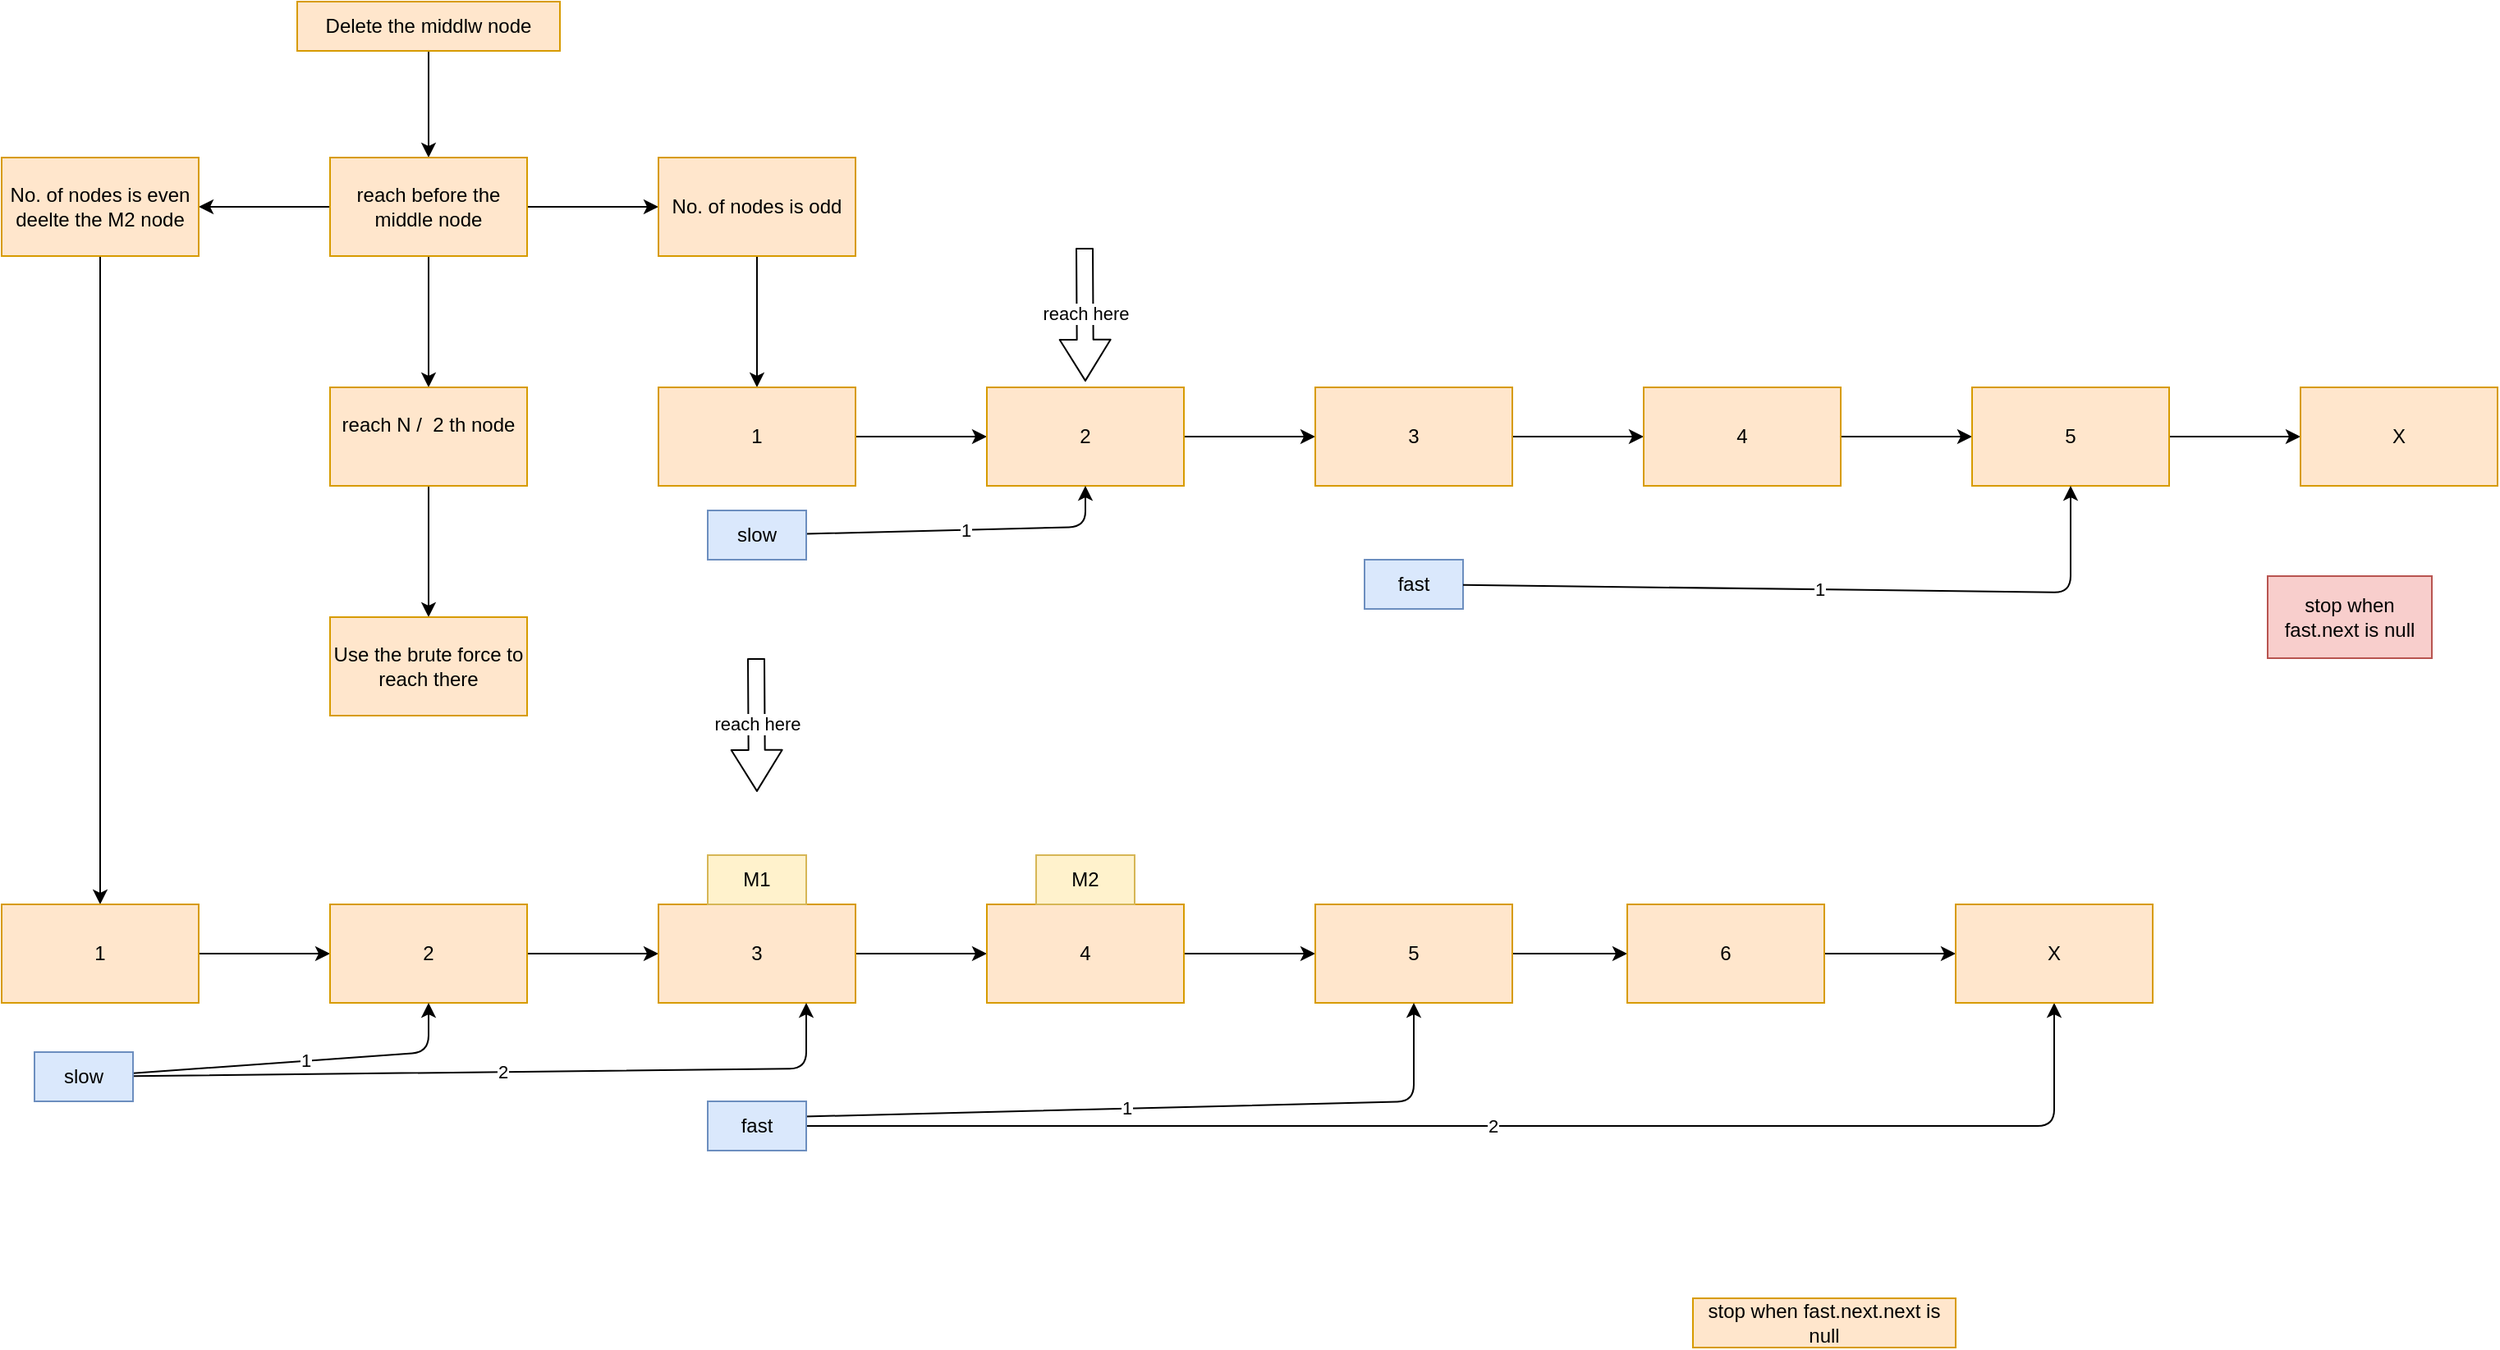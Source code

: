 <mxfile>
    <diagram id="i0QQz_G5CmfFqXUnM4KG" name="Page-1">
        <mxGraphModel dx="1284" dy="637" grid="1" gridSize="10" guides="1" tooltips="1" connect="1" arrows="1" fold="1" page="1" pageScale="1" pageWidth="827" pageHeight="1169" math="0" shadow="0">
            <root>
                <mxCell id="0"/>
                <mxCell id="1" parent="0"/>
                <mxCell id="4" value="" style="edgeStyle=none;html=1;" parent="1" source="2" target="3" edge="1">
                    <mxGeometry relative="1" as="geometry"/>
                </mxCell>
                <UserObject label="Delete the middlw node" link="https://takeuforward.org/linked-list/delete-the-middle-node-of-the-linked-list" id="2">
                    <mxCell style="text;strokeColor=#d79b00;align=center;fillColor=#ffe6cc;html=1;verticalAlign=middle;whiteSpace=wrap;rounded=0;" parent="1" vertex="1">
                        <mxGeometry x="290" y="20" width="160" height="30" as="geometry"/>
                    </mxCell>
                </UserObject>
                <mxCell id="6" value="" style="edgeStyle=none;html=1;" parent="1" source="3" target="5" edge="1">
                    <mxGeometry relative="1" as="geometry"/>
                </mxCell>
                <mxCell id="8" value="" style="edgeStyle=none;html=1;" parent="1" source="3" target="7" edge="1">
                    <mxGeometry relative="1" as="geometry"/>
                </mxCell>
                <mxCell id="10" value="" style="edgeStyle=none;html=1;" parent="1" source="3" target="9" edge="1">
                    <mxGeometry relative="1" as="geometry"/>
                </mxCell>
                <mxCell id="3" value="reach before the middle node" style="whiteSpace=wrap;html=1;fillColor=#ffe6cc;strokeColor=#d79b00;gradientColor=none;rounded=0;" parent="1" vertex="1">
                    <mxGeometry x="310" y="115" width="120" height="60" as="geometry"/>
                </mxCell>
                <mxCell id="14" value="" style="edgeStyle=none;html=1;" parent="1" source="5" target="13" edge="1">
                    <mxGeometry relative="1" as="geometry"/>
                </mxCell>
                <mxCell id="5" value="No. of nodes is even&lt;div&gt;deelte the M2 node&lt;/div&gt;" style="whiteSpace=wrap;html=1;fillColor=#ffe6cc;strokeColor=#d79b00;gradientColor=none;rounded=0;" parent="1" vertex="1">
                    <mxGeometry x="110" y="115" width="120" height="60" as="geometry"/>
                </mxCell>
                <mxCell id="36" value="" style="edgeStyle=none;html=1;" parent="1" source="7" target="35" edge="1">
                    <mxGeometry relative="1" as="geometry"/>
                </mxCell>
                <mxCell id="7" value="No. of nodes is odd" style="whiteSpace=wrap;html=1;fillColor=#ffe6cc;strokeColor=#d79b00;gradientColor=none;rounded=0;" parent="1" vertex="1">
                    <mxGeometry x="510" y="115" width="120" height="60" as="geometry"/>
                </mxCell>
                <mxCell id="12" value="" style="edgeStyle=none;html=1;" parent="1" source="9" target="11" edge="1">
                    <mxGeometry relative="1" as="geometry"/>
                </mxCell>
                <mxCell id="9" value="reach N /&amp;nbsp; 2 th node&lt;div&gt;&lt;br&gt;&lt;/div&gt;" style="whiteSpace=wrap;html=1;fillColor=#ffe6cc;strokeColor=#d79b00;gradientColor=none;rounded=0;" parent="1" vertex="1">
                    <mxGeometry x="310" y="255" width="120" height="60" as="geometry"/>
                </mxCell>
                <mxCell id="11" value="Use the brute force to reach there" style="whiteSpace=wrap;html=1;fillColor=#ffe6cc;strokeColor=#d79b00;gradientColor=none;rounded=0;" parent="1" vertex="1">
                    <mxGeometry x="310" y="395" width="120" height="60" as="geometry"/>
                </mxCell>
                <mxCell id="16" value="" style="edgeStyle=none;html=1;" parent="1" source="13" target="15" edge="1">
                    <mxGeometry relative="1" as="geometry"/>
                </mxCell>
                <mxCell id="13" value="1" style="whiteSpace=wrap;html=1;fillColor=#ffe6cc;strokeColor=#d79b00;gradientColor=none;rounded=0;" parent="1" vertex="1">
                    <mxGeometry x="110" y="570" width="120" height="60" as="geometry"/>
                </mxCell>
                <mxCell id="18" value="" style="edgeStyle=none;html=1;" parent="1" source="15" target="17" edge="1">
                    <mxGeometry relative="1" as="geometry"/>
                </mxCell>
                <mxCell id="15" value="2" style="whiteSpace=wrap;html=1;fillColor=#ffe6cc;strokeColor=#d79b00;gradientColor=none;rounded=0;" parent="1" vertex="1">
                    <mxGeometry x="310" y="570" width="120" height="60" as="geometry"/>
                </mxCell>
                <mxCell id="20" value="" style="edgeStyle=none;html=1;" parent="1" source="17" target="19" edge="1">
                    <mxGeometry relative="1" as="geometry"/>
                </mxCell>
                <mxCell id="17" value="3" style="whiteSpace=wrap;html=1;fillColor=#ffe6cc;strokeColor=#d79b00;gradientColor=none;rounded=0;" parent="1" vertex="1">
                    <mxGeometry x="510" y="570" width="120" height="60" as="geometry"/>
                </mxCell>
                <mxCell id="22" value="" style="edgeStyle=none;html=1;" parent="1" source="19" target="21" edge="1">
                    <mxGeometry relative="1" as="geometry"/>
                </mxCell>
                <mxCell id="19" value="4" style="whiteSpace=wrap;html=1;fillColor=#ffe6cc;strokeColor=#d79b00;gradientColor=none;rounded=0;" parent="1" vertex="1">
                    <mxGeometry x="710" y="570" width="120" height="60" as="geometry"/>
                </mxCell>
                <mxCell id="24" value="" style="edgeStyle=none;html=1;" parent="1" source="21" target="23" edge="1">
                    <mxGeometry relative="1" as="geometry"/>
                </mxCell>
                <mxCell id="21" value="5" style="whiteSpace=wrap;html=1;fillColor=#ffe6cc;strokeColor=#d79b00;gradientColor=none;rounded=0;" parent="1" vertex="1">
                    <mxGeometry x="910" y="570" width="120" height="60" as="geometry"/>
                </mxCell>
                <mxCell id="33" value="" style="edgeStyle=none;html=1;" parent="1" source="23" target="32" edge="1">
                    <mxGeometry relative="1" as="geometry"/>
                </mxCell>
                <mxCell id="23" value="6" style="whiteSpace=wrap;html=1;fillColor=#ffe6cc;strokeColor=#d79b00;gradientColor=none;rounded=0;" parent="1" vertex="1">
                    <mxGeometry x="1100" y="570" width="120" height="60" as="geometry"/>
                </mxCell>
                <mxCell id="25" value="reach here" style="edgeStyle=none;orthogonalLoop=1;jettySize=auto;html=1;shape=flexArrow;rounded=1;startSize=8;endSize=8;entryX=0.404;entryY=0.024;entryDx=0;entryDy=0;entryPerimeter=0;" parent="1" edge="1">
                    <mxGeometry width="100" relative="1" as="geometry">
                        <mxPoint x="569.5" y="420" as="sourcePoint"/>
                        <mxPoint x="569.98" y="501.44" as="targetPoint"/>
                        <Array as="points"/>
                    </mxGeometry>
                </mxCell>
                <mxCell id="29" value="1" style="edgeStyle=none;html=1;entryX=0.5;entryY=1;entryDx=0;entryDy=0;" parent="1" source="26" target="15" edge="1">
                    <mxGeometry relative="1" as="geometry">
                        <Array as="points">
                            <mxPoint x="370" y="660"/>
                        </Array>
                    </mxGeometry>
                </mxCell>
                <mxCell id="31" value="2" style="edgeStyle=none;html=1;entryX=0.75;entryY=1;entryDx=0;entryDy=0;" parent="1" source="26" target="17" edge="1">
                    <mxGeometry relative="1" as="geometry">
                        <Array as="points">
                            <mxPoint x="600" y="670"/>
                        </Array>
                    </mxGeometry>
                </mxCell>
                <mxCell id="26" value="slow" style="text;strokeColor=#6c8ebf;align=center;fillColor=#dae8fc;html=1;verticalAlign=middle;whiteSpace=wrap;rounded=0;" parent="1" vertex="1">
                    <mxGeometry x="130" y="660" width="60" height="30" as="geometry"/>
                </mxCell>
                <mxCell id="28" value="1" style="edgeStyle=none;html=1;entryX=0.5;entryY=1;entryDx=0;entryDy=0;" parent="1" source="27" target="21" edge="1">
                    <mxGeometry relative="1" as="geometry">
                        <Array as="points">
                            <mxPoint x="570" y="700"/>
                            <mxPoint x="970" y="690"/>
                        </Array>
                    </mxGeometry>
                </mxCell>
                <mxCell id="30" value="2" style="edgeStyle=none;html=1;entryX=0.5;entryY=1;entryDx=0;entryDy=0;" parent="1" source="27" target="32" edge="1">
                    <mxGeometry relative="1" as="geometry">
                        <Array as="points">
                            <mxPoint x="1360" y="705"/>
                        </Array>
                    </mxGeometry>
                </mxCell>
                <mxCell id="27" value="fast" style="text;strokeColor=#6c8ebf;align=center;fillColor=#dae8fc;html=1;verticalAlign=middle;whiteSpace=wrap;rounded=0;" parent="1" vertex="1">
                    <mxGeometry x="540" y="690" width="60" height="30" as="geometry"/>
                </mxCell>
                <mxCell id="32" value="X" style="whiteSpace=wrap;html=1;fillColor=#ffe6cc;strokeColor=#d79b00;gradientColor=none;rounded=0;" parent="1" vertex="1">
                    <mxGeometry x="1300" y="570" width="120" height="60" as="geometry"/>
                </mxCell>
                <mxCell id="34" value="stop when fast.next.next is null" style="text;strokeColor=#d79b00;align=center;fillColor=#ffe6cc;html=1;verticalAlign=middle;whiteSpace=wrap;rounded=0;" parent="1" vertex="1">
                    <mxGeometry x="1140" y="810" width="160" height="30" as="geometry"/>
                </mxCell>
                <mxCell id="38" value="" style="edgeStyle=none;html=1;" parent="1" source="35" target="37" edge="1">
                    <mxGeometry relative="1" as="geometry"/>
                </mxCell>
                <mxCell id="35" value="1" style="whiteSpace=wrap;html=1;fillColor=#ffe6cc;strokeColor=#d79b00;gradientColor=none;rounded=0;" parent="1" vertex="1">
                    <mxGeometry x="510" y="255" width="120" height="60" as="geometry"/>
                </mxCell>
                <mxCell id="41" value="" style="edgeStyle=none;html=1;" parent="1" source="37" target="40" edge="1">
                    <mxGeometry relative="1" as="geometry"/>
                </mxCell>
                <mxCell id="37" value="2" style="whiteSpace=wrap;html=1;fillColor=#ffe6cc;strokeColor=#d79b00;gradientColor=none;rounded=0;" parent="1" vertex="1">
                    <mxGeometry x="710" y="255" width="120" height="60" as="geometry"/>
                </mxCell>
                <mxCell id="43" value="" style="edgeStyle=none;html=1;" parent="1" source="40" target="42" edge="1">
                    <mxGeometry relative="1" as="geometry"/>
                </mxCell>
                <mxCell id="40" value="3" style="whiteSpace=wrap;html=1;fillColor=#ffe6cc;strokeColor=#d79b00;gradientColor=none;rounded=0;" parent="1" vertex="1">
                    <mxGeometry x="910" y="255" width="120" height="60" as="geometry"/>
                </mxCell>
                <mxCell id="45" value="" style="edgeStyle=none;html=1;" parent="1" source="42" target="44" edge="1">
                    <mxGeometry relative="1" as="geometry"/>
                </mxCell>
                <mxCell id="42" value="4" style="whiteSpace=wrap;html=1;fillColor=#ffe6cc;strokeColor=#d79b00;gradientColor=none;rounded=0;" parent="1" vertex="1">
                    <mxGeometry x="1110" y="255" width="120" height="60" as="geometry"/>
                </mxCell>
                <mxCell id="53" value="" style="edgeStyle=none;html=1;" parent="1" source="44" target="52" edge="1">
                    <mxGeometry relative="1" as="geometry"/>
                </mxCell>
                <mxCell id="44" value="5" style="whiteSpace=wrap;html=1;fillColor=#ffe6cc;strokeColor=#d79b00;gradientColor=none;rounded=0;" parent="1" vertex="1">
                    <mxGeometry x="1310" y="255" width="120" height="60" as="geometry"/>
                </mxCell>
                <mxCell id="48" value="1" style="edgeStyle=none;html=1;entryX=0.5;entryY=1;entryDx=0;entryDy=0;" parent="1" source="46" target="37" edge="1">
                    <mxGeometry relative="1" as="geometry">
                        <Array as="points">
                            <mxPoint x="770" y="340"/>
                        </Array>
                    </mxGeometry>
                </mxCell>
                <mxCell id="46" value="slow" style="text;strokeColor=#6c8ebf;align=center;fillColor=#dae8fc;html=1;verticalAlign=middle;whiteSpace=wrap;rounded=0;" parent="1" vertex="1">
                    <mxGeometry x="540" y="330" width="60" height="30" as="geometry"/>
                </mxCell>
                <mxCell id="47" value="fast" style="text;strokeColor=#6c8ebf;align=center;fillColor=#dae8fc;html=1;verticalAlign=middle;whiteSpace=wrap;rounded=0;" parent="1" vertex="1">
                    <mxGeometry x="940" y="360" width="60" height="30" as="geometry"/>
                </mxCell>
                <mxCell id="49" value="1" style="edgeStyle=none;html=1;entryX=0.5;entryY=1;entryDx=0;entryDy=0;" parent="1" source="47" target="44" edge="1">
                    <mxGeometry relative="1" as="geometry">
                        <Array as="points">
                            <mxPoint x="1370" y="380"/>
                        </Array>
                    </mxGeometry>
                </mxCell>
                <mxCell id="52" value="X" style="whiteSpace=wrap;html=1;fillColor=#ffe6cc;strokeColor=#d79b00;gradientColor=none;rounded=0;" parent="1" vertex="1">
                    <mxGeometry x="1510" y="255" width="120" height="60" as="geometry"/>
                </mxCell>
                <mxCell id="54" value="stop when fast.next is null" style="text;strokeColor=#b85450;align=center;fillColor=#f8cecc;html=1;verticalAlign=middle;whiteSpace=wrap;rounded=0;" parent="1" vertex="1">
                    <mxGeometry x="1490" y="370" width="100" height="50" as="geometry"/>
                </mxCell>
                <mxCell id="55" value="reach here" style="edgeStyle=none;orthogonalLoop=1;jettySize=auto;html=1;shape=flexArrow;rounded=1;startSize=8;endSize=8;entryX=0.404;entryY=0.024;entryDx=0;entryDy=0;entryPerimeter=0;" edge="1" parent="1">
                    <mxGeometry width="100" relative="1" as="geometry">
                        <mxPoint x="769.5" y="170" as="sourcePoint"/>
                        <mxPoint x="769.98" y="251.44" as="targetPoint"/>
                        <Array as="points"/>
                    </mxGeometry>
                </mxCell>
                <mxCell id="56" value="M1" style="text;strokeColor=#d6b656;align=center;fillColor=#fff2cc;html=1;verticalAlign=middle;whiteSpace=wrap;rounded=0;" vertex="1" parent="1">
                    <mxGeometry x="540" y="540" width="60" height="30" as="geometry"/>
                </mxCell>
                <mxCell id="57" value="M2" style="text;strokeColor=#d6b656;align=center;fillColor=#fff2cc;html=1;verticalAlign=middle;whiteSpace=wrap;rounded=0;" vertex="1" parent="1">
                    <mxGeometry x="740" y="540" width="60" height="30" as="geometry"/>
                </mxCell>
            </root>
        </mxGraphModel>
    </diagram>
</mxfile>